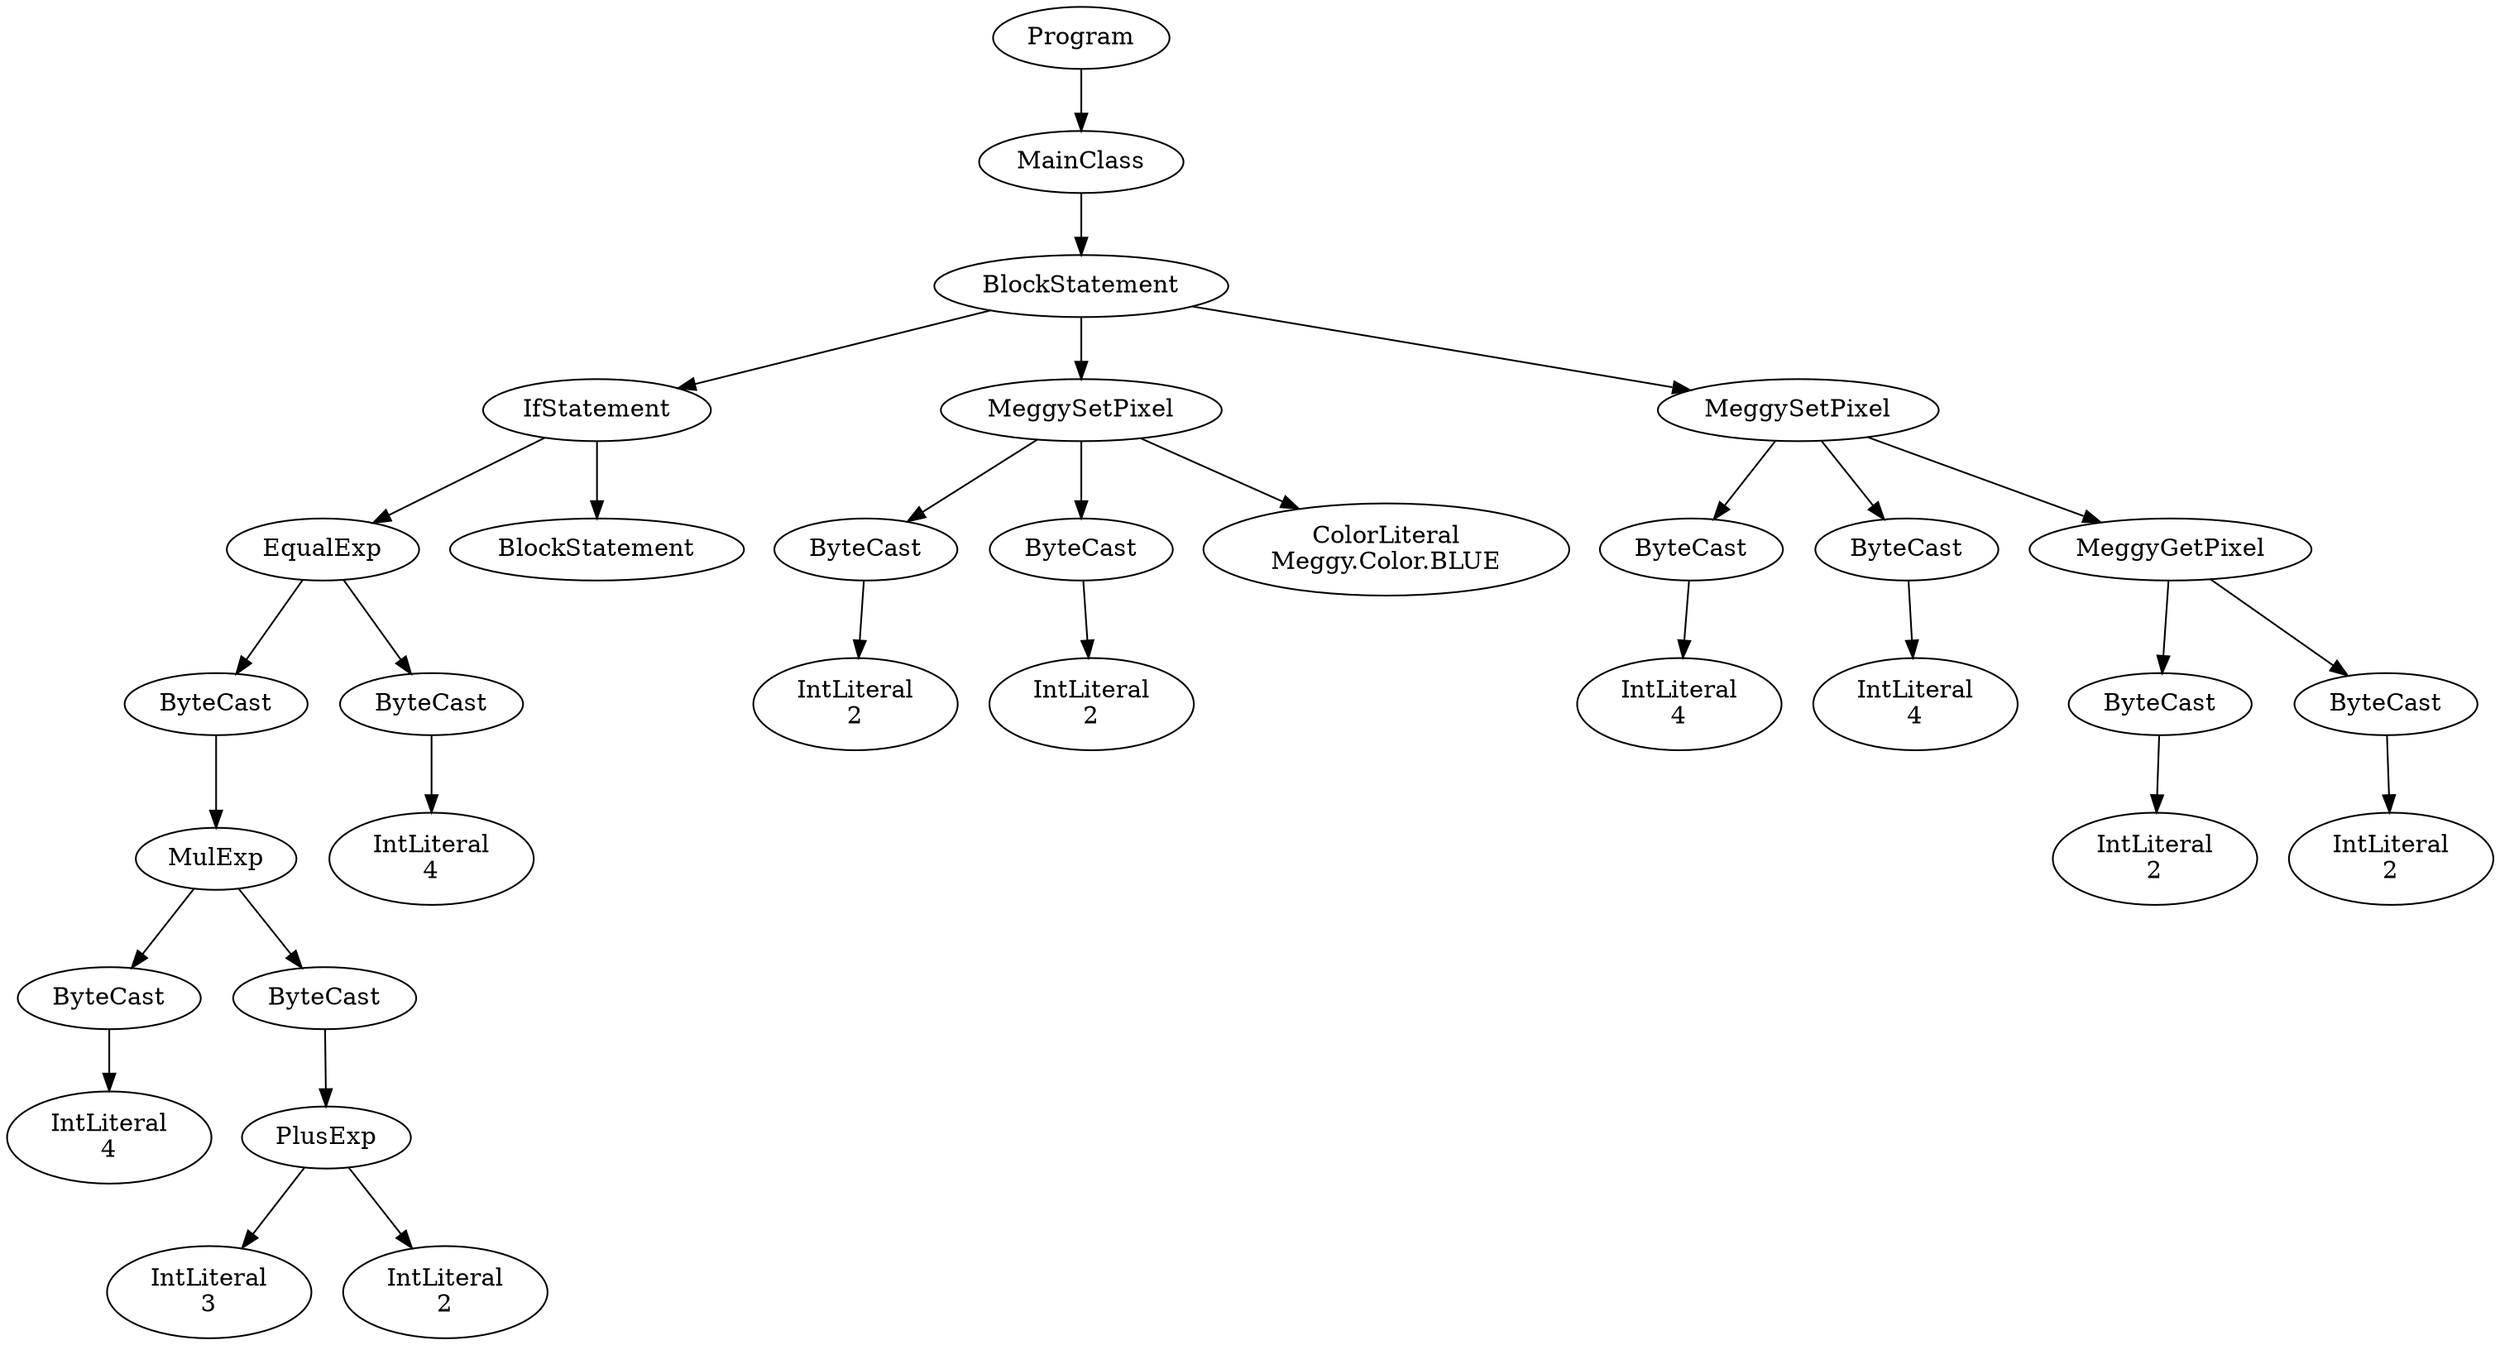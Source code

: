 digraph ASTGraph {
0 [ label="Program" ];
1 [ label="MainClass" ];
0 -> 1
2 [ label="BlockStatement" ];
1 -> 2
3 [ label="IfStatement" ];
2 -> 3
4 [ label="EqualExp" ];
3 -> 4
5 [ label="ByteCast" ];
4 -> 5
6 [ label="MulExp" ];
5 -> 6
7 [ label="ByteCast" ];
6 -> 7
8 [ label="IntLiteral\n4" ];
7 -> 8
9 [ label="ByteCast" ];
6 -> 9
10 [ label="PlusExp" ];
9 -> 10
11 [ label="IntLiteral\n3" ];
10 -> 11
12 [ label="IntLiteral\n2" ];
10 -> 12
13 [ label="ByteCast" ];
4 -> 13
14 [ label="IntLiteral\n4" ];
13 -> 14
15 [ label="BlockStatement" ];
3 -> 15
16 [ label="MeggySetPixel" ];
2 -> 16
17 [ label="ByteCast" ];
16 -> 17
18 [ label="IntLiteral\n2" ];
17 -> 18
19 [ label="ByteCast" ];
16 -> 19
20 [ label="IntLiteral\n2" ];
19 -> 20
21 [ label="ColorLiteral\nMeggy.Color.BLUE" ];
16 -> 21
22 [ label="MeggySetPixel" ];
2 -> 22
23 [ label="ByteCast" ];
22 -> 23
24 [ label="IntLiteral\n4" ];
23 -> 24
25 [ label="ByteCast" ];
22 -> 25
26 [ label="IntLiteral\n4" ];
25 -> 26
27 [ label="MeggyGetPixel" ];
22 -> 27
28 [ label="ByteCast" ];
27 -> 28
29 [ label="IntLiteral\n2" ];
28 -> 29
30 [ label="ByteCast" ];
27 -> 30
31 [ label="IntLiteral\n2" ];
30 -> 31
}
